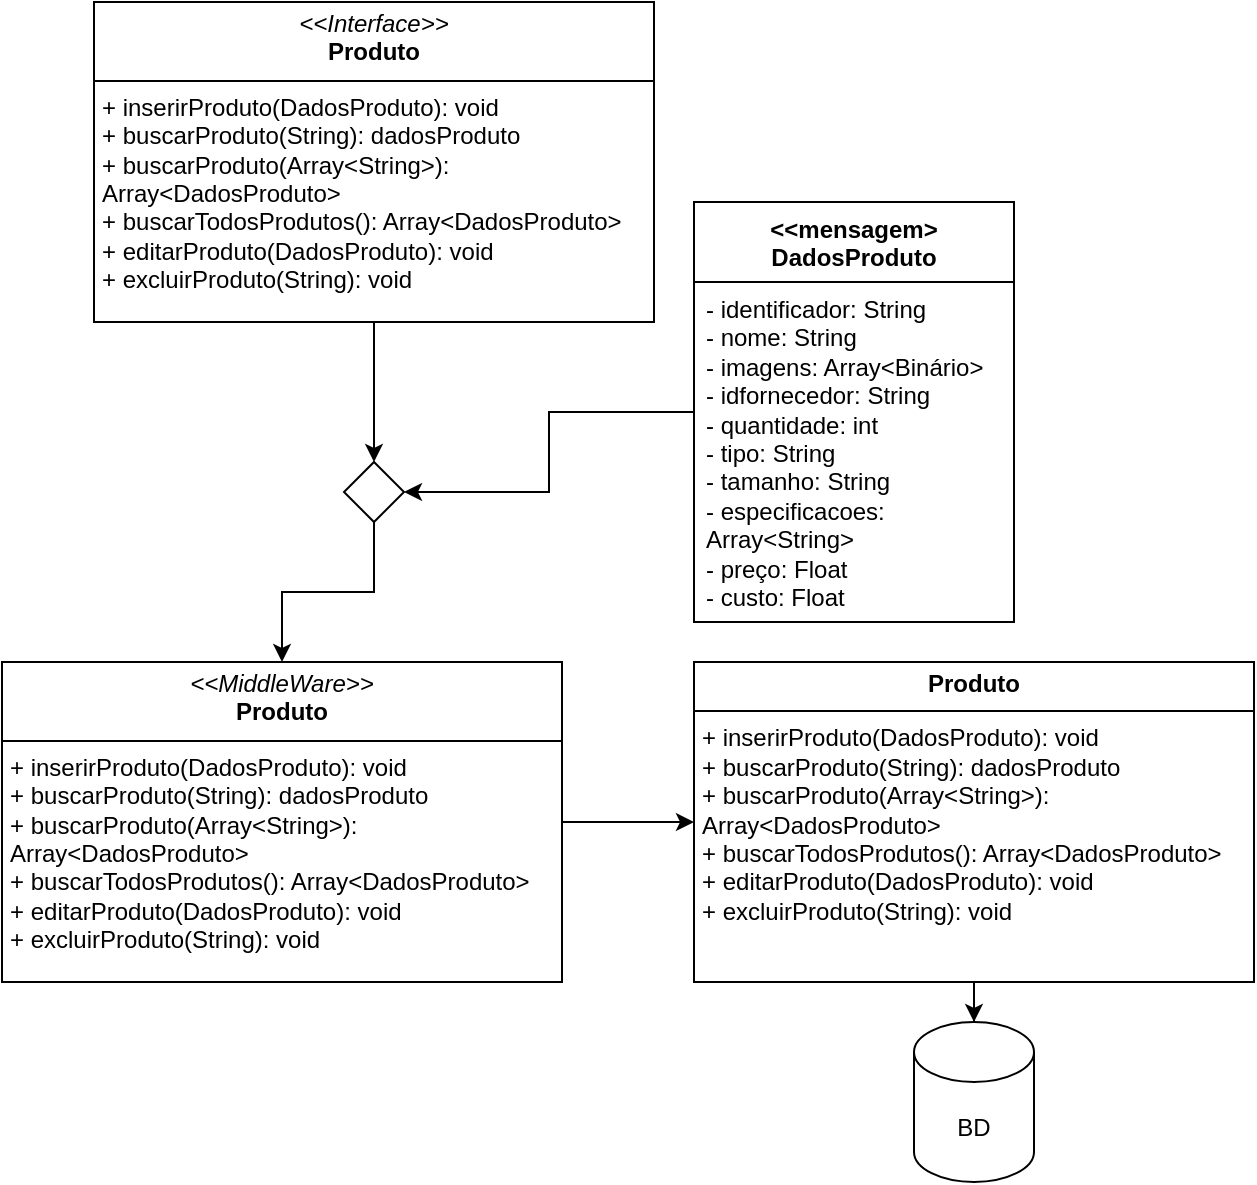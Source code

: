 <mxfile version="24.3.1" type="github">
  <diagram name="Página-1" id="6scj0DIWc3hFdIHVgguj">
    <mxGraphModel dx="1393" dy="789" grid="1" gridSize="10" guides="1" tooltips="1" connect="1" arrows="1" fold="1" page="1" pageScale="1" pageWidth="827" pageHeight="1169" math="0" shadow="0">
      <root>
        <mxCell id="0" />
        <mxCell id="1" parent="0" />
        <mxCell id="eoMiszMhLniR91pcN-sQ-7" style="edgeStyle=orthogonalEdgeStyle;rounded=0;orthogonalLoop=1;jettySize=auto;html=1;entryX=1;entryY=0.5;entryDx=0;entryDy=0;" edge="1" parent="1" source="eoMiszMhLniR91pcN-sQ-1" target="eoMiszMhLniR91pcN-sQ-5">
          <mxGeometry relative="1" as="geometry" />
        </mxCell>
        <mxCell id="eoMiszMhLniR91pcN-sQ-1" value="&amp;lt;&amp;lt;mensagem&amp;gt;&lt;div&gt;DadosProduto&lt;/div&gt;" style="swimlane;fontStyle=1;align=center;verticalAlign=top;childLayout=stackLayout;horizontal=1;startSize=40;horizontalStack=0;resizeParent=1;resizeParentMax=0;resizeLast=0;collapsible=1;marginBottom=0;whiteSpace=wrap;html=1;" vertex="1" parent="1">
          <mxGeometry x="480" y="240" width="160" height="210" as="geometry" />
        </mxCell>
        <mxCell id="eoMiszMhLniR91pcN-sQ-2" value="&lt;div&gt;- identificador: String&lt;/div&gt;- nome: String&lt;div&gt;- imagens: Array&amp;lt;Binário&amp;gt;&lt;/div&gt;&lt;div&gt;- idfornecedor: String&lt;/div&gt;&lt;div&gt;- quantidade: int&lt;/div&gt;&lt;div&gt;- tipo: String&lt;/div&gt;&lt;div&gt;- tamanho: String&lt;/div&gt;&lt;div&gt;- especificacoes: Array&amp;lt;String&amp;gt;&lt;/div&gt;&lt;div&gt;-&lt;span style=&quot;background-color: initial;&quot;&gt;&amp;nbsp;preço: Float&lt;/span&gt;&lt;/div&gt;&lt;div&gt;&lt;span style=&quot;background-color: initial;&quot;&gt;- custo: Float&lt;/span&gt;&lt;/div&gt;" style="text;strokeColor=none;fillColor=none;align=left;verticalAlign=top;spacingLeft=4;spacingRight=4;overflow=hidden;rotatable=0;points=[[0,0.5],[1,0.5]];portConstraint=eastwest;whiteSpace=wrap;html=1;" vertex="1" parent="eoMiszMhLniR91pcN-sQ-1">
          <mxGeometry y="40" width="160" height="170" as="geometry" />
        </mxCell>
        <mxCell id="eoMiszMhLniR91pcN-sQ-6" style="edgeStyle=orthogonalEdgeStyle;rounded=0;orthogonalLoop=1;jettySize=auto;html=1;exitX=0.5;exitY=1;exitDx=0;exitDy=0;entryX=0.5;entryY=0;entryDx=0;entryDy=0;" edge="1" parent="1" source="eoMiszMhLniR91pcN-sQ-3" target="eoMiszMhLniR91pcN-sQ-5">
          <mxGeometry relative="1" as="geometry" />
        </mxCell>
        <mxCell id="eoMiszMhLniR91pcN-sQ-3" value="&lt;p style=&quot;margin:0px;margin-top:4px;text-align:center;&quot;&gt;&lt;i&gt;&amp;lt;&amp;lt;Interface&amp;gt;&amp;gt;&lt;/i&gt;&lt;br&gt;&lt;b&gt;Produto&lt;/b&gt;&lt;/p&gt;&lt;hr size=&quot;1&quot; style=&quot;border-style:solid;&quot;&gt;&lt;p style=&quot;margin:0px;margin-left:4px;&quot;&gt;+ inserirProduto(DadosProduto): void&lt;br&gt;&lt;/p&gt;&lt;p style=&quot;margin:0px;margin-left:4px;&quot;&gt;+ buscarProduto(String): dadosProduto&lt;/p&gt;&lt;p style=&quot;margin:0px;margin-left:4px;&quot;&gt;+ buscarProduto(Array&amp;lt;String&amp;gt;): Array&amp;lt;DadosProduto&amp;gt;&lt;/p&gt;&lt;p style=&quot;margin:0px;margin-left:4px;&quot;&gt;+ buscarTodosProdutos(): Array&amp;lt;DadosProduto&amp;gt;&lt;/p&gt;&lt;p style=&quot;margin:0px;margin-left:4px;&quot;&gt;+ editarProduto(DadosProduto): void&lt;/p&gt;&lt;p style=&quot;margin:0px;margin-left:4px;&quot;&gt;+ excluirProduto(String): void&lt;/p&gt;" style="verticalAlign=top;align=left;overflow=fill;html=1;whiteSpace=wrap;" vertex="1" parent="1">
          <mxGeometry x="180" y="140" width="280" height="160" as="geometry" />
        </mxCell>
        <mxCell id="eoMiszMhLniR91pcN-sQ-10" style="edgeStyle=orthogonalEdgeStyle;rounded=0;orthogonalLoop=1;jettySize=auto;html=1;exitX=1;exitY=0.5;exitDx=0;exitDy=0;" edge="1" parent="1" source="eoMiszMhLniR91pcN-sQ-4" target="eoMiszMhLniR91pcN-sQ-9">
          <mxGeometry relative="1" as="geometry" />
        </mxCell>
        <mxCell id="eoMiszMhLniR91pcN-sQ-4" value="&lt;p style=&quot;margin:0px;margin-top:4px;text-align:center;&quot;&gt;&lt;i&gt;&amp;lt;&amp;lt;MiddleWare&amp;gt;&amp;gt;&lt;/i&gt;&lt;br&gt;&lt;b&gt;Produto&lt;/b&gt;&lt;/p&gt;&lt;hr size=&quot;1&quot; style=&quot;border-style:solid;&quot;&gt;&lt;p style=&quot;margin:0px;margin-left:4px;&quot;&gt;+ inserirProduto(DadosProduto): void&lt;br&gt;&lt;/p&gt;&lt;p style=&quot;margin:0px;margin-left:4px;&quot;&gt;+ buscarProduto(String): dadosProduto&lt;/p&gt;&lt;p style=&quot;margin:0px;margin-left:4px;&quot;&gt;+ buscarProduto(Array&amp;lt;String&amp;gt;): Array&amp;lt;DadosProduto&amp;gt;&lt;/p&gt;&lt;p style=&quot;margin:0px;margin-left:4px;&quot;&gt;+ buscarTodosProdutos(): Array&amp;lt;DadosProduto&amp;gt;&lt;/p&gt;&lt;p style=&quot;margin:0px;margin-left:4px;&quot;&gt;+ editarProduto(DadosProduto): void&lt;/p&gt;&lt;p style=&quot;margin:0px;margin-left:4px;&quot;&gt;+ excluirProduto(String): void&lt;/p&gt;" style="verticalAlign=top;align=left;overflow=fill;html=1;whiteSpace=wrap;" vertex="1" parent="1">
          <mxGeometry x="134" y="470" width="280" height="160" as="geometry" />
        </mxCell>
        <mxCell id="eoMiszMhLniR91pcN-sQ-8" style="edgeStyle=orthogonalEdgeStyle;rounded=0;orthogonalLoop=1;jettySize=auto;html=1;exitX=0.5;exitY=1;exitDx=0;exitDy=0;entryX=0.5;entryY=0;entryDx=0;entryDy=0;" edge="1" parent="1" source="eoMiszMhLniR91pcN-sQ-5" target="eoMiszMhLniR91pcN-sQ-4">
          <mxGeometry relative="1" as="geometry" />
        </mxCell>
        <mxCell id="eoMiszMhLniR91pcN-sQ-5" value="" style="rhombus;whiteSpace=wrap;html=1;" vertex="1" parent="1">
          <mxGeometry x="305" y="370" width="30" height="30" as="geometry" />
        </mxCell>
        <mxCell id="eoMiszMhLniR91pcN-sQ-11" style="edgeStyle=orthogonalEdgeStyle;rounded=0;orthogonalLoop=1;jettySize=auto;html=1;exitX=0.5;exitY=1;exitDx=0;exitDy=0;" edge="1" parent="1" source="eoMiszMhLniR91pcN-sQ-9" target="eoMiszMhLniR91pcN-sQ-12">
          <mxGeometry relative="1" as="geometry">
            <mxPoint x="620" y="690" as="targetPoint" />
          </mxGeometry>
        </mxCell>
        <mxCell id="eoMiszMhLniR91pcN-sQ-9" value="&lt;p style=&quot;margin:0px;margin-top:4px;text-align:center;&quot;&gt;&lt;b&gt;Produto&lt;/b&gt;&lt;/p&gt;&lt;hr size=&quot;1&quot; style=&quot;border-style:solid;&quot;&gt;&lt;p style=&quot;margin:0px;margin-left:4px;&quot;&gt;+ inserirProduto(DadosProduto): void&lt;br&gt;&lt;/p&gt;&lt;p style=&quot;margin:0px;margin-left:4px;&quot;&gt;+ buscarProduto(String): dadosProduto&lt;/p&gt;&lt;p style=&quot;margin:0px;margin-left:4px;&quot;&gt;+ buscarProduto(Array&amp;lt;String&amp;gt;): Array&amp;lt;DadosProduto&amp;gt;&lt;/p&gt;&lt;p style=&quot;margin:0px;margin-left:4px;&quot;&gt;+ buscarTodosProdutos(): Array&amp;lt;DadosProduto&amp;gt;&lt;/p&gt;&lt;p style=&quot;margin:0px;margin-left:4px;&quot;&gt;+ editarProduto(DadosProduto): void&lt;/p&gt;&lt;p style=&quot;margin:0px;margin-left:4px;&quot;&gt;+ excluirProduto(String): void&lt;/p&gt;" style="verticalAlign=top;align=left;overflow=fill;html=1;whiteSpace=wrap;" vertex="1" parent="1">
          <mxGeometry x="480" y="470" width="280" height="160" as="geometry" />
        </mxCell>
        <mxCell id="eoMiszMhLniR91pcN-sQ-12" value="BD" style="shape=cylinder3;whiteSpace=wrap;html=1;boundedLbl=1;backgroundOutline=1;size=15;" vertex="1" parent="1">
          <mxGeometry x="590" y="650" width="60" height="80" as="geometry" />
        </mxCell>
      </root>
    </mxGraphModel>
  </diagram>
</mxfile>
